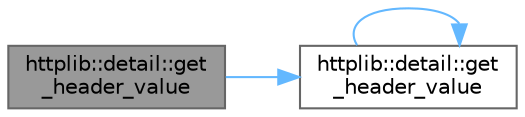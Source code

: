 digraph "httplib::detail::get_header_value"
{
 // LATEX_PDF_SIZE
  bgcolor="transparent";
  edge [fontname=Helvetica,fontsize=10,labelfontname=Helvetica,labelfontsize=10];
  node [fontname=Helvetica,fontsize=10,shape=box,height=0.2,width=0.4];
  rankdir="LR";
  Node1 [id="Node000001",label="httplib::detail::get\l_header_value",height=0.2,width=0.4,color="gray40", fillcolor="grey60", style="filled", fontcolor="black",tooltip=" "];
  Node1 -> Node2 [id="edge1_Node000001_Node000002",color="steelblue1",style="solid",tooltip=" "];
  Node2 [id="Node000002",label="httplib::detail::get\l_header_value",height=0.2,width=0.4,color="grey40", fillcolor="white", style="filled",URL="$namespacehttplib_1_1detail.html#aef894f1e166e16c38e91b750b805b619",tooltip=" "];
  Node2 -> Node2 [id="edge2_Node000002_Node000002",color="steelblue1",style="solid",tooltip=" "];
}
